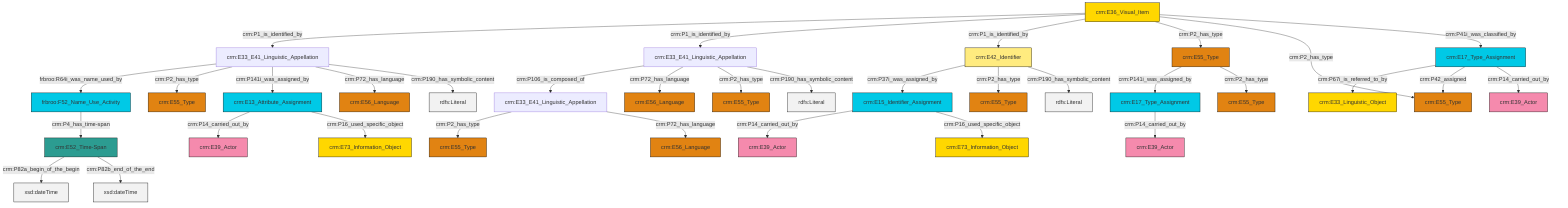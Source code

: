 graph TD
classDef Literal fill:#f2f2f2,stroke:#000000;
classDef CRM_Entity fill:#FFFFFF,stroke:#000000;
classDef Temporal_Entity fill:#00C9E6, stroke:#000000;
classDef Type fill:#E18312, stroke:#000000;
classDef Time-Span fill:#2C9C91, stroke:#000000;
classDef Appellation fill:#FFEB7F, stroke:#000000;
classDef Place fill:#008836, stroke:#000000;
classDef Persistent_Item fill:#B266B2, stroke:#000000;
classDef Conceptual_Object fill:#FFD700, stroke:#000000;
classDef Physical_Thing fill:#D2B48C, stroke:#000000;
classDef Actor fill:#f58aad, stroke:#000000;
classDef PC_Classes fill:#4ce600, stroke:#000000;
classDef Multi fill:#cccccc,stroke:#000000;

2["crm:E17_Type_Assignment"]:::Temporal_Entity -->|crm:P67i_is_referred_to_by| 3["crm:E33_Linguistic_Object"]:::Conceptual_Object
4["frbroo:F52_Name_Use_Activity"]:::Temporal_Entity -->|crm:P4_has_time-span| 5["crm:E52_Time-Span"]:::Time-Span
8["crm:E36_Visual_Item"]:::Conceptual_Object -->|crm:P1_is_identified_by| 9["crm:E33_E41_Linguistic_Appellation"]:::Default
10["crm:E15_Identifier_Assignment"]:::Temporal_Entity -->|crm:P14_carried_out_by| 11["crm:E39_Actor"]:::Actor
12["crm:E17_Type_Assignment"]:::Temporal_Entity -->|crm:P14_carried_out_by| 13["crm:E39_Actor"]:::Actor
5["crm:E52_Time-Span"]:::Time-Span -->|crm:P82a_begin_of_the_begin| 21[xsd:dateTime]:::Literal
24["crm:E13_Attribute_Assignment"]:::Temporal_Entity -->|crm:P14_carried_out_by| 25["crm:E39_Actor"]:::Actor
31["crm:E33_E41_Linguistic_Appellation"]:::Default -->|crm:P2_has_type| 32["crm:E55_Type"]:::Type
33["crm:E42_Identifier"]:::Appellation -->|crm:P37i_was_assigned_by| 10["crm:E15_Identifier_Assignment"]:::Temporal_Entity
6["crm:E33_E41_Linguistic_Appellation"]:::Default -->|crm:P106_is_composed_of| 31["crm:E33_E41_Linguistic_Appellation"]:::Default
24["crm:E13_Attribute_Assignment"]:::Temporal_Entity -->|crm:P16_used_specific_object| 19["crm:E73_Information_Object"]:::Conceptual_Object
8["crm:E36_Visual_Item"]:::Conceptual_Object -->|crm:P1_is_identified_by| 6["crm:E33_E41_Linguistic_Appellation"]:::Default
8["crm:E36_Visual_Item"]:::Conceptual_Object -->|crm:P1_is_identified_by| 33["crm:E42_Identifier"]:::Appellation
6["crm:E33_E41_Linguistic_Appellation"]:::Default -->|crm:P72_has_language| 41["crm:E56_Language"]:::Type
2["crm:E17_Type_Assignment"]:::Temporal_Entity -->|crm:P42_assigned| 44["crm:E55_Type"]:::Type
8["crm:E36_Visual_Item"]:::Conceptual_Object -->|crm:P2_has_type| 45["crm:E55_Type"]:::Type
9["crm:E33_E41_Linguistic_Appellation"]:::Default -->|frbroo:R64i_was_name_used_by| 4["frbroo:F52_Name_Use_Activity"]:::Temporal_Entity
31["crm:E33_E41_Linguistic_Appellation"]:::Default -->|crm:P72_has_language| 28["crm:E56_Language"]:::Type
8["crm:E36_Visual_Item"]:::Conceptual_Object -->|crm:P2_has_type| 44["crm:E55_Type"]:::Type
10["crm:E15_Identifier_Assignment"]:::Temporal_Entity -->|crm:P16_used_specific_object| 35["crm:E73_Information_Object"]:::Conceptual_Object
9["crm:E33_E41_Linguistic_Appellation"]:::Default -->|crm:P2_has_type| 0["crm:E55_Type"]:::Type
5["crm:E52_Time-Span"]:::Time-Span -->|crm:P82b_end_of_the_end| 51[xsd:dateTime]:::Literal
8["crm:E36_Visual_Item"]:::Conceptual_Object -->|crm:P41i_was_classified_by| 2["crm:E17_Type_Assignment"]:::Temporal_Entity
33["crm:E42_Identifier"]:::Appellation -->|crm:P2_has_type| 14["crm:E55_Type"]:::Type
45["crm:E55_Type"]:::Type -->|crm:P141i_was_assigned_by| 12["crm:E17_Type_Assignment"]:::Temporal_Entity
6["crm:E33_E41_Linguistic_Appellation"]:::Default -->|crm:P2_has_type| 46["crm:E55_Type"]:::Type
9["crm:E33_E41_Linguistic_Appellation"]:::Default -->|crm:P141i_was_assigned_by| 24["crm:E13_Attribute_Assignment"]:::Temporal_Entity
2["crm:E17_Type_Assignment"]:::Temporal_Entity -->|crm:P14_carried_out_by| 16["crm:E39_Actor"]:::Actor
45["crm:E55_Type"]:::Type -->|crm:P2_has_type| 26["crm:E55_Type"]:::Type
6["crm:E33_E41_Linguistic_Appellation"]:::Default -->|crm:P190_has_symbolic_content| 60[rdfs:Literal]:::Literal
33["crm:E42_Identifier"]:::Appellation -->|crm:P190_has_symbolic_content| 62[rdfs:Literal]:::Literal
9["crm:E33_E41_Linguistic_Appellation"]:::Default -->|crm:P72_has_language| 22["crm:E56_Language"]:::Type
9["crm:E33_E41_Linguistic_Appellation"]:::Default -->|crm:P190_has_symbolic_content| 63[rdfs:Literal]:::Literal